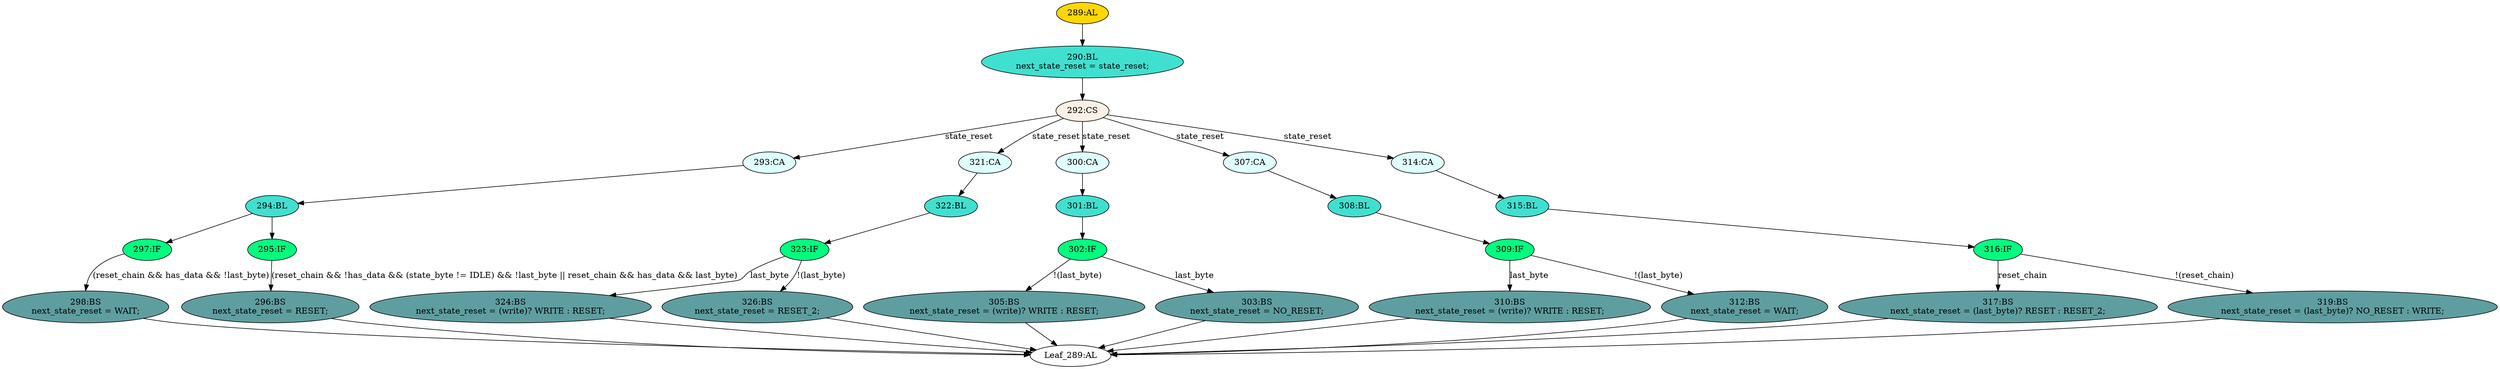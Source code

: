 strict digraph "" {
	node [label="\N"];
	"317:BS"	 [ast="<pyverilog.vparser.ast.BlockingSubstitution object at 0x7fcd1837b910>",
		fillcolor=cadetblue,
		label="317:BS
next_state_reset = (last_byte)? RESET : RESET_2;",
		statements="[<pyverilog.vparser.ast.BlockingSubstitution object at 0x7fcd1837b910>]",
		style=filled,
		typ=BlockingSubstitution];
	"Leaf_289:AL"	 [def_var="['next_state_reset']",
		label="Leaf_289:AL"];
	"317:BS" -> "Leaf_289:AL"	 [cond="[]",
		lineno=None];
	"301:BL"	 [ast="<pyverilog.vparser.ast.Block object at 0x7fcd1837bbd0>",
		fillcolor=turquoise,
		label="301:BL",
		statements="[]",
		style=filled,
		typ=Block];
	"302:IF"	 [ast="<pyverilog.vparser.ast.IfStatement object at 0x7fcd1837bc10>",
		fillcolor=springgreen,
		label="302:IF",
		statements="[]",
		style=filled,
		typ=IfStatement];
	"301:BL" -> "302:IF"	 [cond="[]",
		lineno=None];
	"322:BL"	 [ast="<pyverilog.vparser.ast.Block object at 0x7fcd1837f110>",
		fillcolor=turquoise,
		label="322:BL",
		statements="[]",
		style=filled,
		typ=Block];
	"323:IF"	 [ast="<pyverilog.vparser.ast.IfStatement object at 0x7fcd1837f150>",
		fillcolor=springgreen,
		label="323:IF",
		statements="[]",
		style=filled,
		typ=IfStatement];
	"322:BL" -> "323:IF"	 [cond="[]",
		lineno=None];
	"293:CA"	 [ast="<pyverilog.vparser.ast.Case object at 0x7fcd1837fa90>",
		fillcolor=lightcyan,
		label="293:CA",
		statements="[]",
		style=filled,
		typ=Case];
	"294:BL"	 [ast="<pyverilog.vparser.ast.Block object at 0x7fcd1837fb10>",
		fillcolor=turquoise,
		label="294:BL",
		statements="[]",
		style=filled,
		typ=Block];
	"293:CA" -> "294:BL"	 [cond="[]",
		lineno=None];
	"324:BS"	 [ast="<pyverilog.vparser.ast.BlockingSubstitution object at 0x7fcd1837f310>",
		fillcolor=cadetblue,
		label="324:BS
next_state_reset = (write)? WRITE : RESET;",
		statements="[<pyverilog.vparser.ast.BlockingSubstitution object at 0x7fcd1837f310>]",
		style=filled,
		typ=BlockingSubstitution];
	"324:BS" -> "Leaf_289:AL"	 [cond="[]",
		lineno=None];
	"292:CS"	 [ast="<pyverilog.vparser.ast.CaseStatement object at 0x7fcd18307450>",
		fillcolor=linen,
		label="292:CS",
		statements="[]",
		style=filled,
		typ=CaseStatement];
	"292:CS" -> "293:CA"	 [cond="['state_reset']",
		label=state_reset,
		lineno=292];
	"321:CA"	 [ast="<pyverilog.vparser.ast.Case object at 0x7fcd18307910>",
		fillcolor=lightcyan,
		label="321:CA",
		statements="[]",
		style=filled,
		typ=Case];
	"292:CS" -> "321:CA"	 [cond="['state_reset']",
		label=state_reset,
		lineno=292];
	"300:CA"	 [ast="<pyverilog.vparser.ast.Case object at 0x7fcd18307510>",
		fillcolor=lightcyan,
		label="300:CA",
		statements="[]",
		style=filled,
		typ=Case];
	"292:CS" -> "300:CA"	 [cond="['state_reset']",
		label=state_reset,
		lineno=292];
	"307:CA"	 [ast="<pyverilog.vparser.ast.Case object at 0x7fcd1837f590>",
		fillcolor=lightcyan,
		label="307:CA",
		statements="[]",
		style=filled,
		typ=Case];
	"292:CS" -> "307:CA"	 [cond="['state_reset']",
		label=state_reset,
		lineno=292];
	"314:CA"	 [ast="<pyverilog.vparser.ast.Case object at 0x7fcd18307590>",
		fillcolor=lightcyan,
		label="314:CA",
		statements="[]",
		style=filled,
		typ=Case];
	"292:CS" -> "314:CA"	 [cond="['state_reset']",
		label=state_reset,
		lineno=292];
	"297:IF"	 [ast="<pyverilog.vparser.ast.IfStatement object at 0x7fcd18307110>",
		fillcolor=springgreen,
		label="297:IF",
		statements="[]",
		style=filled,
		typ=IfStatement];
	"294:BL" -> "297:IF"	 [cond="[]",
		lineno=None];
	"295:IF"	 [ast="<pyverilog.vparser.ast.IfStatement object at 0x7fcd1837fb50>",
		fillcolor=springgreen,
		label="295:IF",
		statements="[]",
		style=filled,
		typ=IfStatement];
	"294:BL" -> "295:IF"	 [cond="[]",
		lineno=None];
	"298:BS"	 [ast="<pyverilog.vparser.ast.BlockingSubstitution object at 0x7fcd18307150>",
		fillcolor=cadetblue,
		label="298:BS
next_state_reset = WAIT;",
		statements="[<pyverilog.vparser.ast.BlockingSubstitution object at 0x7fcd18307150>]",
		style=filled,
		typ=BlockingSubstitution];
	"297:IF" -> "298:BS"	 [cond="['reset_chain', 'has_data', 'last_byte']",
		label="(reset_chain && has_data && !last_byte)",
		lineno=297];
	"319:BS"	 [ast="<pyverilog.vparser.ast.BlockingSubstitution object at 0x7fcd18307690>",
		fillcolor=cadetblue,
		label="319:BS
next_state_reset = (last_byte)? NO_RESET : WRITE;",
		statements="[<pyverilog.vparser.ast.BlockingSubstitution object at 0x7fcd18307690>]",
		style=filled,
		typ=BlockingSubstitution];
	"319:BS" -> "Leaf_289:AL"	 [cond="[]",
		lineno=None];
	"321:CA" -> "322:BL"	 [cond="[]",
		lineno=None];
	"300:CA" -> "301:BL"	 [cond="[]",
		lineno=None];
	"289:AL"	 [ast="<pyverilog.vparser.ast.Always object at 0x7fcd183079d0>",
		clk_sens=False,
		fillcolor=gold,
		label="289:AL",
		sens="['RESET', 'state_reset', 'last_byte', 'RESET_2', 'WRITE', 'write', 'NO_RESET', 'WAIT']",
		statements="[]",
		style=filled,
		typ=Always,
		use_var="['RESET', 'state_reset', 'last_byte', 'RESET_2', 'state_byte', 'WRITE', 'IDLE', 'write', 'reset_chain', 'WAIT', 'NO_RESET', 'has_\
data']"];
	"290:BL"	 [ast="<pyverilog.vparser.ast.Block object at 0x7fcd18307a90>",
		fillcolor=turquoise,
		label="290:BL
next_state_reset = state_reset;",
		statements="[<pyverilog.vparser.ast.BlockingSubstitution object at 0x7fcd18307ad0>]",
		style=filled,
		typ=Block];
	"289:AL" -> "290:BL"	 [cond="[]",
		lineno=None];
	"315:BL"	 [ast="<pyverilog.vparser.ast.Block object at 0x7fcd18307610>",
		fillcolor=turquoise,
		label="315:BL",
		statements="[]",
		style=filled,
		typ=Block];
	"316:IF"	 [ast="<pyverilog.vparser.ast.IfStatement object at 0x7fcd18307650>",
		fillcolor=springgreen,
		label="316:IF",
		statements="[]",
		style=filled,
		typ=IfStatement];
	"315:BL" -> "316:IF"	 [cond="[]",
		lineno=None];
	"309:IF"	 [ast="<pyverilog.vparser.ast.IfStatement object at 0x7fcd1837f650>",
		fillcolor=springgreen,
		label="309:IF",
		statements="[]",
		style=filled,
		typ=IfStatement];
	"310:BS"	 [ast="<pyverilog.vparser.ast.BlockingSubstitution object at 0x7fcd1837f810>",
		fillcolor=cadetblue,
		label="310:BS
next_state_reset = (write)? WRITE : RESET;",
		statements="[<pyverilog.vparser.ast.BlockingSubstitution object at 0x7fcd1837f810>]",
		style=filled,
		typ=BlockingSubstitution];
	"309:IF" -> "310:BS"	 [cond="['last_byte']",
		label=last_byte,
		lineno=309];
	"312:BS"	 [ast="<pyverilog.vparser.ast.BlockingSubstitution object at 0x7fcd1837f690>",
		fillcolor=cadetblue,
		label="312:BS
next_state_reset = WAIT;",
		statements="[<pyverilog.vparser.ast.BlockingSubstitution object at 0x7fcd1837f690>]",
		style=filled,
		typ=BlockingSubstitution];
	"309:IF" -> "312:BS"	 [cond="['last_byte']",
		label="!(last_byte)",
		lineno=309];
	"310:BS" -> "Leaf_289:AL"	 [cond="[]",
		lineno=None];
	"296:BS"	 [ast="<pyverilog.vparser.ast.BlockingSubstitution object at 0x7fcd1837fb90>",
		fillcolor=cadetblue,
		label="296:BS
next_state_reset = RESET;",
		statements="[<pyverilog.vparser.ast.BlockingSubstitution object at 0x7fcd1837fb90>]",
		style=filled,
		typ=BlockingSubstitution];
	"295:IF" -> "296:BS"	 [cond="['reset_chain', 'has_data', 'state_byte', 'IDLE', 'last_byte', 'reset_chain', 'has_data', 'last_byte']",
		label="(reset_chain && !has_data && (state_byte != IDLE) && !last_byte || reset_chain && has_data && last_byte)",
		lineno=295];
	"305:BS"	 [ast="<pyverilog.vparser.ast.BlockingSubstitution object at 0x7fcd1837bc90>",
		fillcolor=cadetblue,
		label="305:BS
next_state_reset = (write)? WRITE : RESET;",
		statements="[<pyverilog.vparser.ast.BlockingSubstitution object at 0x7fcd1837bc90>]",
		style=filled,
		typ=BlockingSubstitution];
	"305:BS" -> "Leaf_289:AL"	 [cond="[]",
		lineno=None];
	"326:BS"	 [ast="<pyverilog.vparser.ast.BlockingSubstitution object at 0x7fcd1837f190>",
		fillcolor=cadetblue,
		label="326:BS
next_state_reset = RESET_2;",
		statements="[<pyverilog.vparser.ast.BlockingSubstitution object at 0x7fcd1837f190>]",
		style=filled,
		typ=BlockingSubstitution];
	"326:BS" -> "Leaf_289:AL"	 [cond="[]",
		lineno=None];
	"308:BL"	 [ast="<pyverilog.vparser.ast.Block object at 0x7fcd1837f610>",
		fillcolor=turquoise,
		label="308:BL",
		statements="[]",
		style=filled,
		typ=Block];
	"307:CA" -> "308:BL"	 [cond="[]",
		lineno=None];
	"314:CA" -> "315:BL"	 [cond="[]",
		lineno=None];
	"298:BS" -> "Leaf_289:AL"	 [cond="[]",
		lineno=None];
	"308:BL" -> "309:IF"	 [cond="[]",
		lineno=None];
	"312:BS" -> "Leaf_289:AL"	 [cond="[]",
		lineno=None];
	"290:BL" -> "292:CS"	 [cond="[]",
		lineno=None];
	"323:IF" -> "324:BS"	 [cond="['last_byte']",
		label=last_byte,
		lineno=323];
	"323:IF" -> "326:BS"	 [cond="['last_byte']",
		label="!(last_byte)",
		lineno=323];
	"316:IF" -> "317:BS"	 [cond="['reset_chain']",
		label=reset_chain,
		lineno=316];
	"316:IF" -> "319:BS"	 [cond="['reset_chain']",
		label="!(reset_chain)",
		lineno=316];
	"303:BS"	 [ast="<pyverilog.vparser.ast.BlockingSubstitution object at 0x7fcd1837bf10>",
		fillcolor=cadetblue,
		label="303:BS
next_state_reset = NO_RESET;",
		statements="[<pyverilog.vparser.ast.BlockingSubstitution object at 0x7fcd1837bf10>]",
		style=filled,
		typ=BlockingSubstitution];
	"303:BS" -> "Leaf_289:AL"	 [cond="[]",
		lineno=None];
	"296:BS" -> "Leaf_289:AL"	 [cond="[]",
		lineno=None];
	"302:IF" -> "305:BS"	 [cond="['last_byte']",
		label="!(last_byte)",
		lineno=302];
	"302:IF" -> "303:BS"	 [cond="['last_byte']",
		label=last_byte,
		lineno=302];
}
